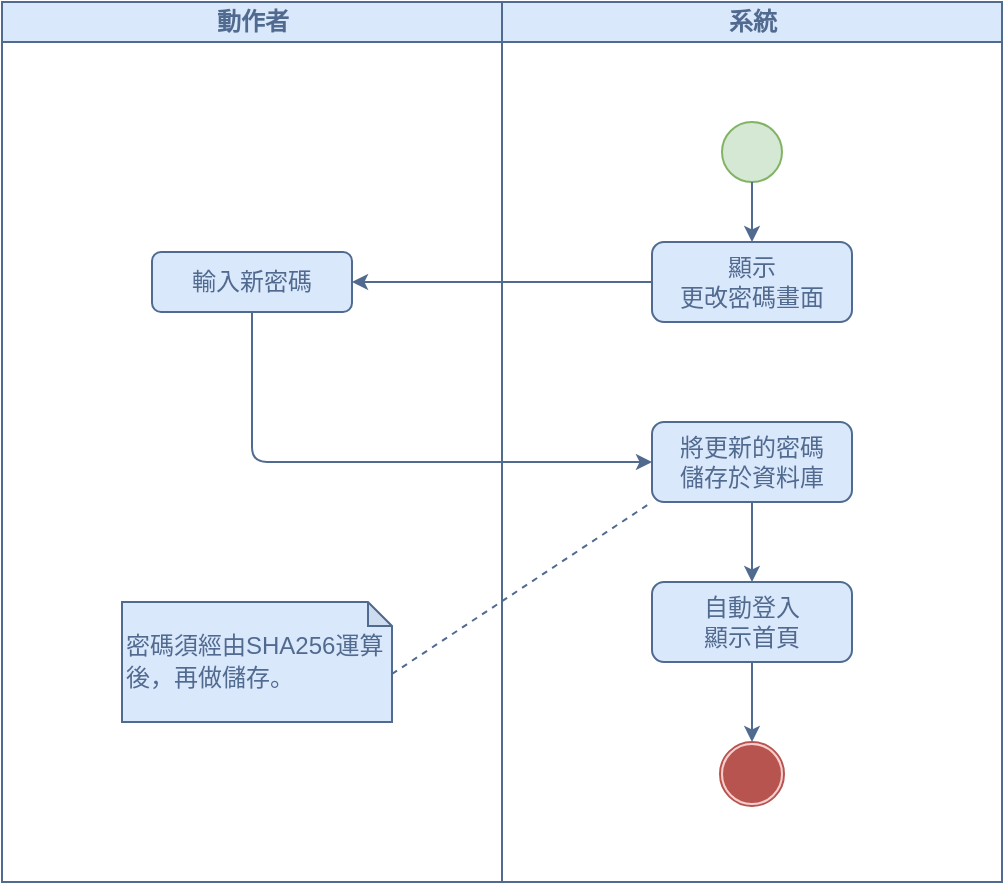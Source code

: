 <mxfile version="21.2.8" type="device">
  <diagram name="Page-1" id="0783ab3e-0a74-02c8-0abd-f7b4e66b4bec">
    <mxGraphModel dx="1418" dy="828" grid="1" gridSize="10" guides="1" tooltips="1" connect="1" arrows="1" fold="1" page="1" pageScale="1" pageWidth="827" pageHeight="1169" background="none" math="0" shadow="0">
      <root>
        <mxCell id="0" />
        <mxCell id="1" parent="0" />
        <mxCell id="1c1d494c118603dd-2" value="&lt;font color=&quot;#516a8f&quot;&gt;動作者&lt;/font&gt;" style="swimlane;html=1;startSize=20;fillColor=#dae8fc;strokeColor=#516A8F;" parent="1" vertex="1">
          <mxGeometry x="180" y="80" width="250" height="440" as="geometry" />
        </mxCell>
        <mxCell id="oV55MLfGHQ4IqI-GOnY7-2" value="&lt;font color=&quot;#516a8f&quot;&gt;輸入新密碼&lt;/font&gt;" style="rounded=1;whiteSpace=wrap;html=1;shadow=0;comic=0;labelBackgroundColor=none;strokeWidth=1;fontFamily=Verdana;fontSize=12;align=center;arcSize=15;fillColor=#dae8fc;strokeColor=#516A8F;glass=0;" parent="1c1d494c118603dd-2" vertex="1">
          <mxGeometry x="75" y="125" width="100" height="30" as="geometry" />
        </mxCell>
        <mxCell id="1c1d494c118603dd-3" value="&lt;font color=&quot;#516a8f&quot;&gt;系統&lt;/font&gt;" style="swimlane;html=1;startSize=20;fillColor=#dae8fc;strokeColor=#516A8F;" parent="1" vertex="1">
          <mxGeometry x="430" y="80" width="250" height="440" as="geometry" />
        </mxCell>
        <mxCell id="oV55MLfGHQ4IqI-GOnY7-3" value="&lt;p style=&quot;line-height: 130%;&quot;&gt;&lt;font color=&quot;#516a8f&quot;&gt;密碼須經由SHA256運算後，再做儲存。&lt;/font&gt;&lt;/p&gt;" style="shape=note;whiteSpace=wrap;html=1;backgroundOutline=1;darkOpacity=0.05;size=12;fillColor=#dae8fc;strokeColor=#516A8F;align=left;labelPadding=0;noLabel=0;" parent="1c1d494c118603dd-3" vertex="1">
          <mxGeometry x="-190" y="300" width="135" height="60" as="geometry" />
        </mxCell>
        <mxCell id="oV55MLfGHQ4IqI-GOnY7-5" value="&lt;font color=&quot;#516a8f&quot;&gt;顯示&lt;br&gt;更改密碼畫面&lt;/font&gt;" style="rounded=1;whiteSpace=wrap;html=1;shadow=0;comic=0;labelBackgroundColor=none;strokeWidth=1;fontFamily=Verdana;fontSize=12;align=center;arcSize=15;fillColor=#dae8fc;strokeColor=#516A8F;glass=0;" parent="1c1d494c118603dd-3" vertex="1">
          <mxGeometry x="75" y="120" width="100" height="40" as="geometry" />
        </mxCell>
        <mxCell id="oV55MLfGHQ4IqI-GOnY7-6" value="&lt;font color=&quot;#516a8f&quot;&gt;將更新的密碼&lt;br&gt;儲存於資料庫&lt;br&gt;&lt;/font&gt;" style="rounded=1;whiteSpace=wrap;html=1;shadow=0;comic=0;labelBackgroundColor=none;strokeWidth=1;fontFamily=Verdana;fontSize=12;align=center;arcSize=15;fillColor=#dae8fc;strokeColor=#516A8F;glass=0;" parent="1c1d494c118603dd-3" vertex="1">
          <mxGeometry x="75" y="210" width="100" height="40" as="geometry" />
        </mxCell>
        <mxCell id="oV55MLfGHQ4IqI-GOnY7-7" value="&lt;font color=&quot;#516a8f&quot;&gt;自動登入&lt;br&gt;顯示首頁&lt;br&gt;&lt;/font&gt;" style="rounded=1;whiteSpace=wrap;html=1;shadow=0;comic=0;labelBackgroundColor=none;strokeWidth=1;fontFamily=Verdana;fontSize=12;align=center;arcSize=15;fillColor=#dae8fc;strokeColor=#516A8F;glass=0;" parent="1c1d494c118603dd-3" vertex="1">
          <mxGeometry x="75" y="290" width="100" height="40" as="geometry" />
        </mxCell>
        <mxCell id="oV55MLfGHQ4IqI-GOnY7-8" style="edgeStyle=none;rounded=0;html=1;labelBackgroundColor=none;startArrow=none;startFill=0;startSize=5;endArrow=classic;endFill=1;endSize=5;jettySize=auto;orthogonalLoop=1;strokeWidth=1;fontFamily=Verdana;fontSize=12;exitX=0.5;exitY=1;exitDx=0;exitDy=0;strokeColor=#516A8F;arcSize=20;entryX=0.5;entryY=0;entryDx=0;entryDy=0;" parent="1c1d494c118603dd-3" source="oV55MLfGHQ4IqI-GOnY7-6" target="oV55MLfGHQ4IqI-GOnY7-7" edge="1">
          <mxGeometry relative="1" as="geometry">
            <mxPoint x="124.71" y="255" as="sourcePoint" />
            <mxPoint x="124.71" y="290" as="targetPoint" />
          </mxGeometry>
        </mxCell>
        <mxCell id="oV55MLfGHQ4IqI-GOnY7-13" style="rounded=0;orthogonalLoop=1;jettySize=auto;html=1;entryX=0;entryY=1;entryDx=0;entryDy=0;strokeColor=#516A8F;endArrow=none;endFill=0;dashed=1;strokeWidth=1;exitX=0;exitY=0;exitDx=135;exitDy=36;exitPerimeter=0;" parent="1c1d494c118603dd-3" source="oV55MLfGHQ4IqI-GOnY7-3" target="oV55MLfGHQ4IqI-GOnY7-6" edge="1">
          <mxGeometry relative="1" as="geometry">
            <mxPoint x="72.5" y="365" as="targetPoint" />
          </mxGeometry>
        </mxCell>
        <mxCell id="60571a20871a0731-4" value="" style="ellipse;whiteSpace=wrap;html=1;rounded=0;shadow=0;comic=0;labelBackgroundColor=none;strokeWidth=1;fillColor=#d5e8d4;fontFamily=Verdana;fontSize=12;align=center;strokeColor=#82b366;" parent="1c1d494c118603dd-3" vertex="1">
          <mxGeometry x="110" y="60" width="30" height="30" as="geometry" />
        </mxCell>
        <mxCell id="1c1d494c118603dd-39" style="edgeStyle=none;rounded=0;html=1;labelBackgroundColor=none;startArrow=none;startFill=0;startSize=5;endArrow=classic;endFill=1;endSize=5;jettySize=auto;orthogonalLoop=1;strokeWidth=1;fontFamily=Verdana;fontSize=12;exitX=0.5;exitY=1;exitDx=0;exitDy=0;strokeColor=#516A8F;arcSize=20;entryX=0.5;entryY=0;entryDx=0;entryDy=0;" parent="1c1d494c118603dd-3" source="60571a20871a0731-4" target="oV55MLfGHQ4IqI-GOnY7-5" edge="1">
          <mxGeometry relative="1" as="geometry">
            <mxPoint x="89.55" y="260.0" as="sourcePoint" />
            <mxPoint x="125" y="110" as="targetPoint" />
          </mxGeometry>
        </mxCell>
        <mxCell id="oV55MLfGHQ4IqI-GOnY7-18" style="edgeStyle=none;rounded=0;html=1;labelBackgroundColor=none;startArrow=none;startFill=0;startSize=5;endArrow=classic;endFill=1;endSize=5;jettySize=auto;orthogonalLoop=1;strokeWidth=1;fontFamily=Verdana;fontSize=12;exitX=0.5;exitY=1;exitDx=0;exitDy=0;strokeColor=#516A8F;arcSize=20;entryX=0.5;entryY=0;entryDx=0;entryDy=0;" parent="1c1d494c118603dd-3" source="oV55MLfGHQ4IqI-GOnY7-7" target="oV55MLfGHQ4IqI-GOnY7-16" edge="1">
          <mxGeometry relative="1" as="geometry">
            <mxPoint x="124.71" y="350" as="sourcePoint" />
            <mxPoint x="124.71" y="390" as="targetPoint" />
          </mxGeometry>
        </mxCell>
        <mxCell id="oV55MLfGHQ4IqI-GOnY7-14" value="" style="group" parent="1c1d494c118603dd-3" vertex="1" connectable="0">
          <mxGeometry x="109" y="370" width="32" height="32" as="geometry" />
        </mxCell>
        <mxCell id="oV55MLfGHQ4IqI-GOnY7-15" value="" style="ellipse;whiteSpace=wrap;html=1;aspect=fixed;fillColor=#b85450;strokeColor=#f8cecc;" parent="oV55MLfGHQ4IqI-GOnY7-14" vertex="1">
          <mxGeometry x="1" y="1" width="30" height="30" as="geometry" />
        </mxCell>
        <mxCell id="oV55MLfGHQ4IqI-GOnY7-16" value="" style="ellipse;whiteSpace=wrap;html=1;aspect=fixed;fillColor=none;strokeColor=#B85450;" parent="oV55MLfGHQ4IqI-GOnY7-14" vertex="1">
          <mxGeometry width="32" height="32" as="geometry" />
        </mxCell>
        <mxCell id="oV55MLfGHQ4IqI-GOnY7-11" style="edgeStyle=none;rounded=1;html=1;labelBackgroundColor=none;startArrow=none;startFill=0;startSize=5;endArrow=classic;endFill=1;endSize=5;jettySize=auto;orthogonalLoop=1;strokeWidth=1;fontFamily=Verdana;fontSize=12;strokeColor=#516A8F;arcSize=15;entryX=1;entryY=0.5;entryDx=0;entryDy=0;exitX=0;exitY=0.5;exitDx=0;exitDy=0;" parent="1" source="oV55MLfGHQ4IqI-GOnY7-5" target="oV55MLfGHQ4IqI-GOnY7-2" edge="1">
          <mxGeometry relative="1" as="geometry">
            <mxPoint x="465" y="250" as="sourcePoint" />
            <mxPoint x="666" y="320" as="targetPoint" />
          </mxGeometry>
        </mxCell>
        <mxCell id="oV55MLfGHQ4IqI-GOnY7-12" style="edgeStyle=none;rounded=1;html=1;labelBackgroundColor=none;startArrow=none;startFill=0;startSize=5;endArrow=classic;endFill=1;endSize=5;jettySize=auto;orthogonalLoop=1;strokeWidth=1;fontFamily=Verdana;fontSize=12;strokeColor=#516A8F;arcSize=15;entryX=0;entryY=0.5;entryDx=0;entryDy=0;exitX=0.5;exitY=1;exitDx=0;exitDy=0;" parent="1" source="oV55MLfGHQ4IqI-GOnY7-2" target="oV55MLfGHQ4IqI-GOnY7-6" edge="1">
          <mxGeometry relative="1" as="geometry">
            <mxPoint x="295" y="300" as="sourcePoint" />
            <mxPoint x="496" y="370" as="targetPoint" />
            <Array as="points">
              <mxPoint x="305" y="310" />
            </Array>
          </mxGeometry>
        </mxCell>
      </root>
    </mxGraphModel>
  </diagram>
</mxfile>
